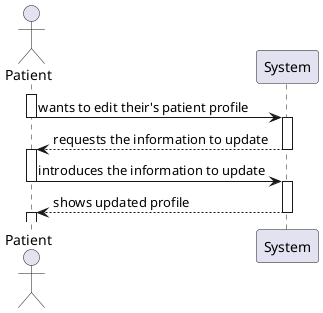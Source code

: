 @startuml

Actor Patient as act
Participant System as sys

activate act
    act -> sys : wants to edit their's patient profile
deactivate act

activate sys
    sys --> act : requests the information to update
deactivate sys

activate act
    act -> sys : introduces the information to update
deactivate act

activate sys
    sys --> act : shows updated profile
deactivate sys

activate act

@enduml